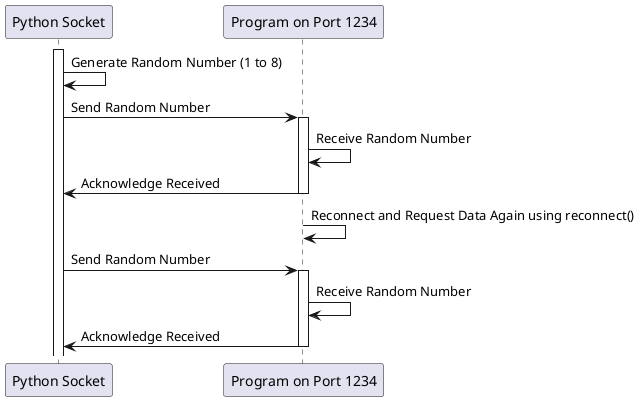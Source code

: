 @startuml

participant PythonSocket as "Python Socket"
participant ProgramOnPort1234 as "Program on Port 1234"

activate PythonSocket

PythonSocket -> PythonSocket: Generate Random Number (1 to 8)

PythonSocket -> ProgramOnPort1234: Send Random Number

activate ProgramOnPort1234

ProgramOnPort1234 -> ProgramOnPort1234: Receive Random Number

ProgramOnPort1234 -> PythonSocket: Acknowledge Received

deactivate ProgramOnPort1234

ProgramOnPort1234 -> ProgramOnPort1234: Reconnect and Request Data Again using reconnect()

PythonSocket -> ProgramOnPort1234: Send Random Number

activate ProgramOnPort1234

ProgramOnPort1234 -> ProgramOnPort1234: Receive Random Number

ProgramOnPort1234 -> PythonSocket: Acknowledge Received

deactivate ProgramOnPort1234

@enduml